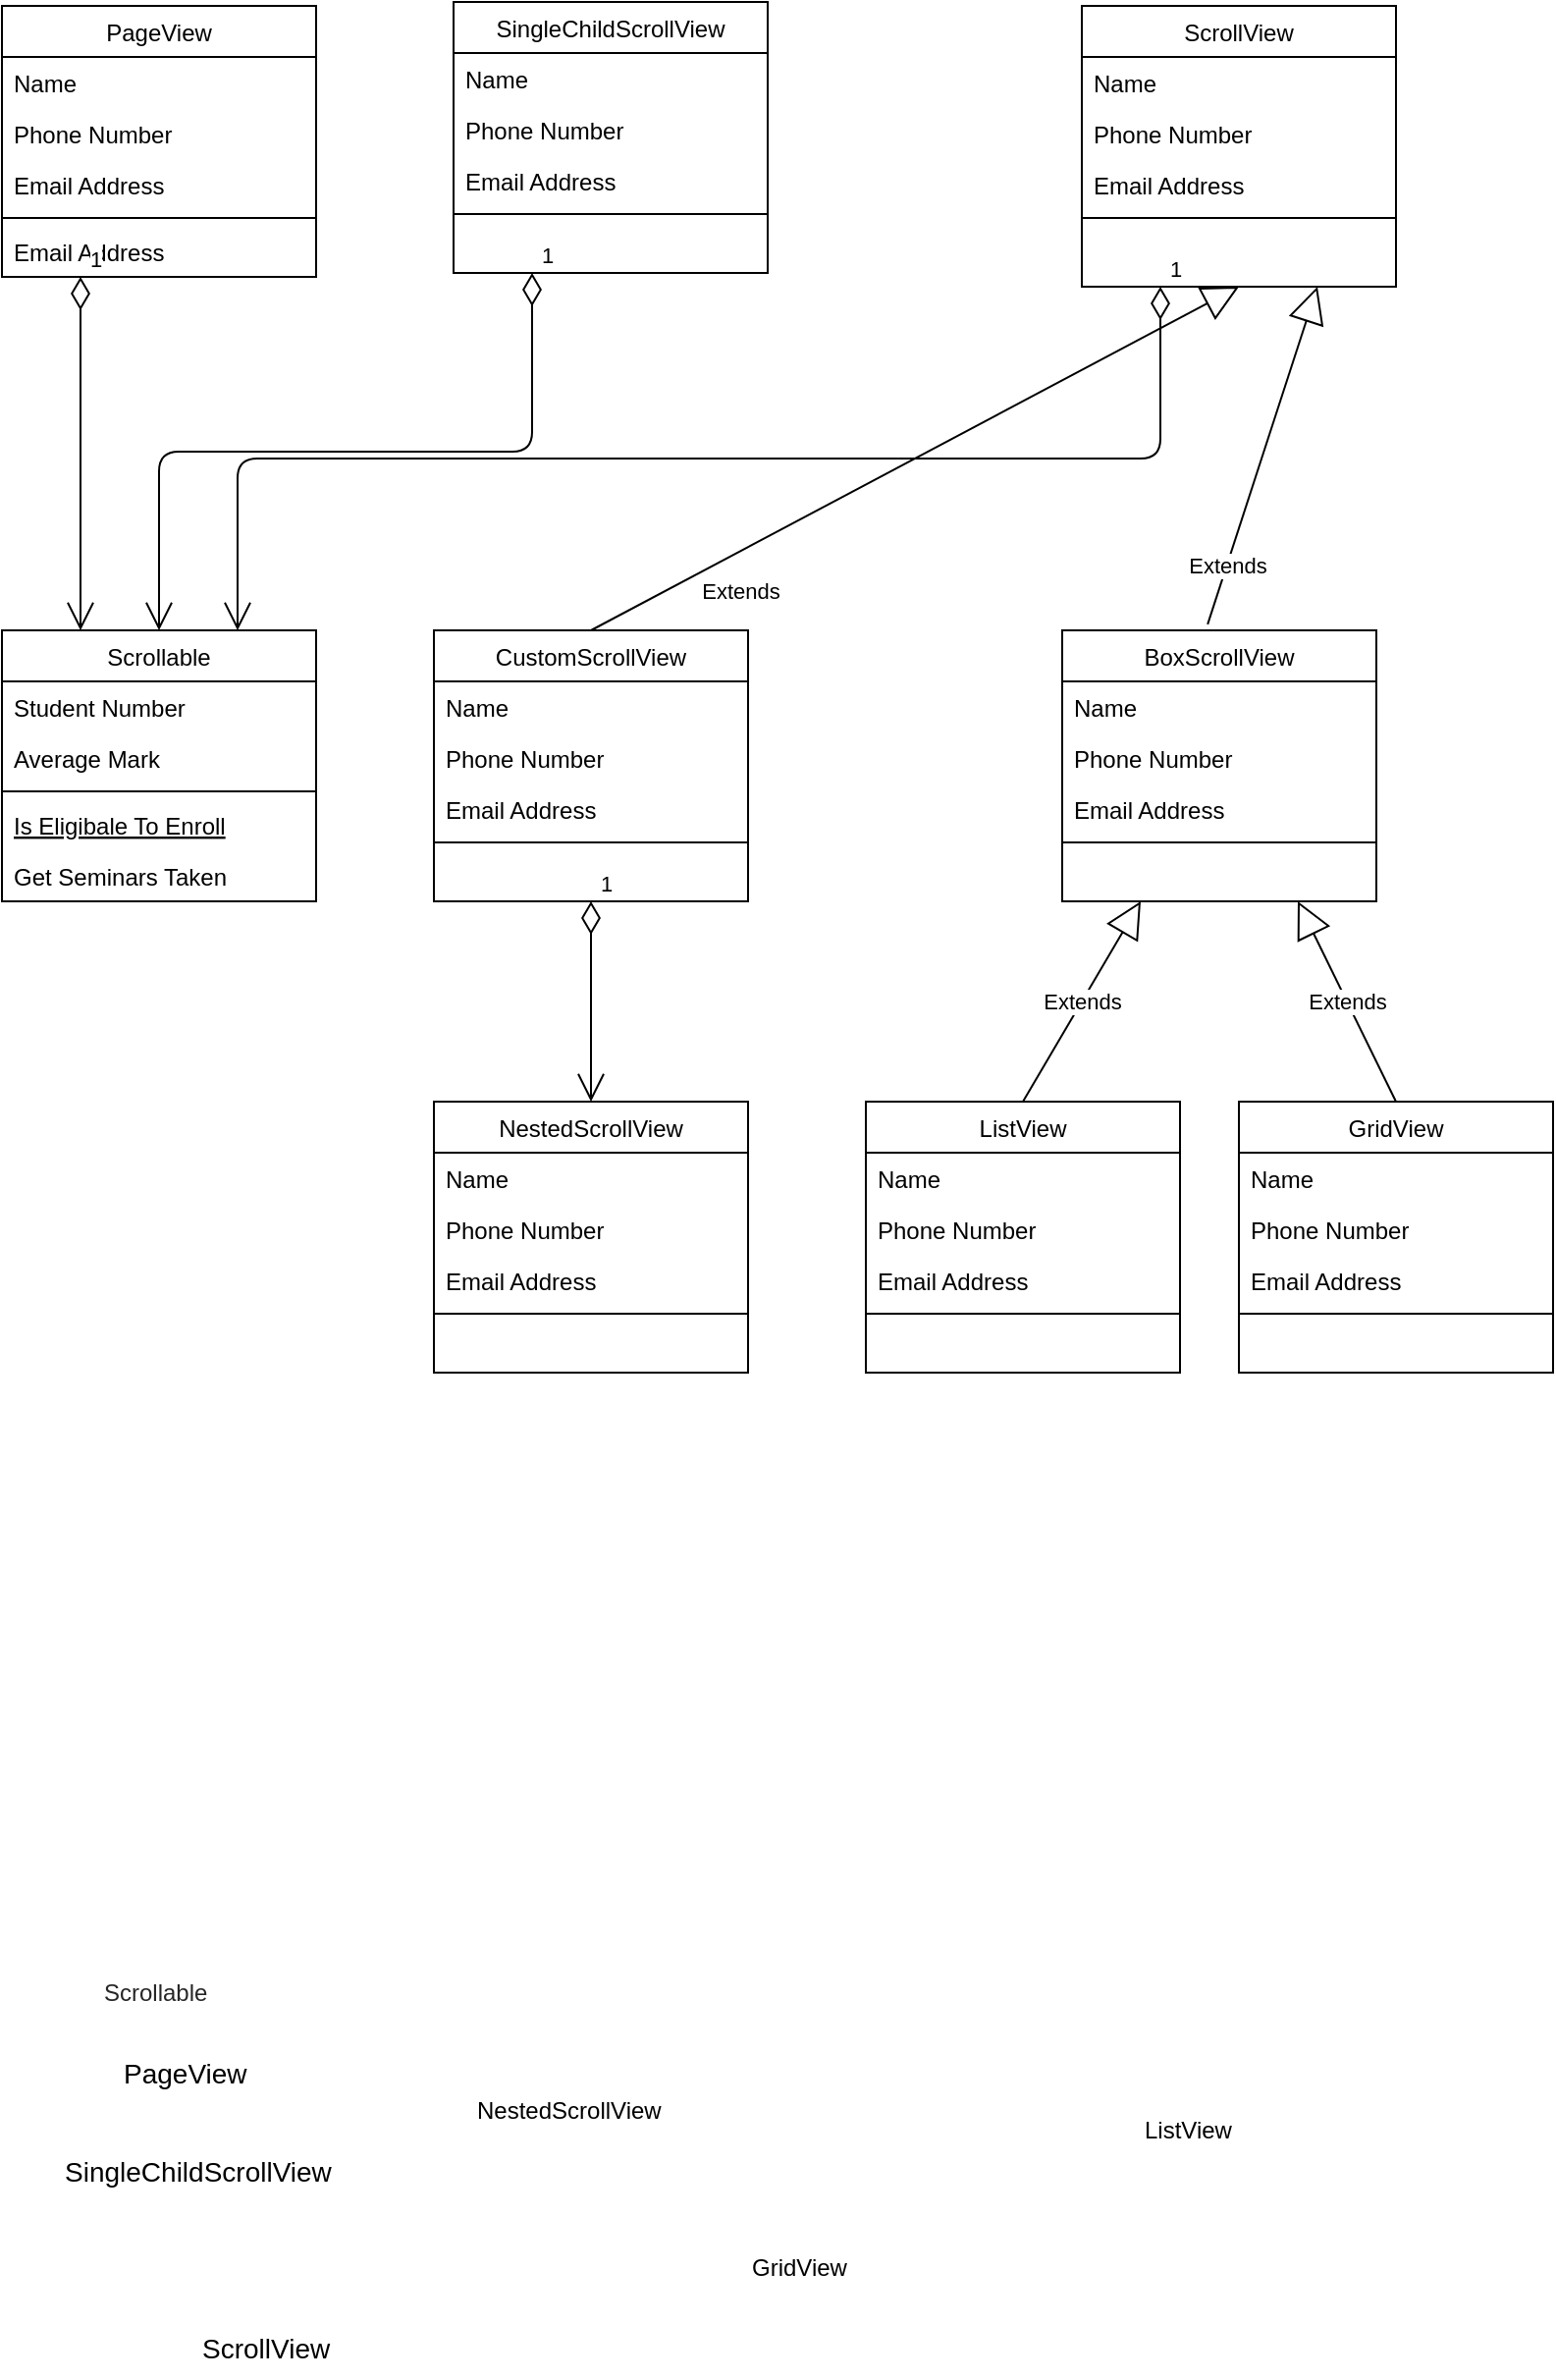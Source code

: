 <mxfile version="14.5.4" type="github">
  <diagram id="C5RBs43oDa-KdzZeNtuy" name="Page-1">
    <mxGraphModel dx="946" dy="552" grid="1" gridSize="10" guides="1" tooltips="1" connect="1" arrows="1" fold="1" page="1" pageScale="1" pageWidth="827" pageHeight="1169" math="0" shadow="0">
      <root>
        <mxCell id="WIyWlLk6GJQsqaUBKTNV-0" />
        <mxCell id="WIyWlLk6GJQsqaUBKTNV-1" parent="WIyWlLk6GJQsqaUBKTNV-0" />
        <mxCell id="zkfFHV4jXpPFQw0GAbJ--0" value="PageView" style="swimlane;fontStyle=0;align=center;verticalAlign=top;childLayout=stackLayout;horizontal=1;startSize=26;horizontalStack=0;resizeParent=1;resizeLast=0;collapsible=1;marginBottom=0;rounded=0;shadow=0;strokeWidth=1;" parent="WIyWlLk6GJQsqaUBKTNV-1" vertex="1">
          <mxGeometry x="20" y="442" width="160" height="138" as="geometry">
            <mxRectangle x="230" y="140" width="160" height="26" as="alternateBounds" />
          </mxGeometry>
        </mxCell>
        <mxCell id="zkfFHV4jXpPFQw0GAbJ--1" value="Name" style="text;align=left;verticalAlign=top;spacingLeft=4;spacingRight=4;overflow=hidden;rotatable=0;points=[[0,0.5],[1,0.5]];portConstraint=eastwest;" parent="zkfFHV4jXpPFQw0GAbJ--0" vertex="1">
          <mxGeometry y="26" width="160" height="26" as="geometry" />
        </mxCell>
        <mxCell id="zkfFHV4jXpPFQw0GAbJ--2" value="Phone Number" style="text;align=left;verticalAlign=top;spacingLeft=4;spacingRight=4;overflow=hidden;rotatable=0;points=[[0,0.5],[1,0.5]];portConstraint=eastwest;rounded=0;shadow=0;html=0;" parent="zkfFHV4jXpPFQw0GAbJ--0" vertex="1">
          <mxGeometry y="52" width="160" height="26" as="geometry" />
        </mxCell>
        <mxCell id="zkfFHV4jXpPFQw0GAbJ--3" value="Email Address" style="text;align=left;verticalAlign=top;spacingLeft=4;spacingRight=4;overflow=hidden;rotatable=0;points=[[0,0.5],[1,0.5]];portConstraint=eastwest;rounded=0;shadow=0;html=0;" parent="zkfFHV4jXpPFQw0GAbJ--0" vertex="1">
          <mxGeometry y="78" width="160" height="26" as="geometry" />
        </mxCell>
        <mxCell id="zkfFHV4jXpPFQw0GAbJ--4" value="" style="line;html=1;strokeWidth=1;align=left;verticalAlign=middle;spacingTop=-1;spacingLeft=3;spacingRight=3;rotatable=0;labelPosition=right;points=[];portConstraint=eastwest;" parent="zkfFHV4jXpPFQw0GAbJ--0" vertex="1">
          <mxGeometry y="104" width="160" height="8" as="geometry" />
        </mxCell>
        <mxCell id="mJJ1J6R5ydTCtduM4xo2-4" value="Email Address" style="text;align=left;verticalAlign=top;spacingLeft=4;spacingRight=4;overflow=hidden;rotatable=0;points=[[0,0.5],[1,0.5]];portConstraint=eastwest;rounded=0;shadow=0;html=0;" vertex="1" parent="zkfFHV4jXpPFQw0GAbJ--0">
          <mxGeometry y="112" width="160" height="18" as="geometry" />
        </mxCell>
        <mxCell id="zkfFHV4jXpPFQw0GAbJ--6" value="Scrollable" style="swimlane;fontStyle=0;align=center;verticalAlign=top;childLayout=stackLayout;horizontal=1;startSize=26;horizontalStack=0;resizeParent=1;resizeLast=0;collapsible=1;marginBottom=0;rounded=0;shadow=0;strokeWidth=1;" parent="WIyWlLk6GJQsqaUBKTNV-1" vertex="1">
          <mxGeometry x="20" y="760" width="160" height="138" as="geometry">
            <mxRectangle x="130" y="380" width="160" height="26" as="alternateBounds" />
          </mxGeometry>
        </mxCell>
        <mxCell id="zkfFHV4jXpPFQw0GAbJ--7" value="Student Number" style="text;align=left;verticalAlign=top;spacingLeft=4;spacingRight=4;overflow=hidden;rotatable=0;points=[[0,0.5],[1,0.5]];portConstraint=eastwest;" parent="zkfFHV4jXpPFQw0GAbJ--6" vertex="1">
          <mxGeometry y="26" width="160" height="26" as="geometry" />
        </mxCell>
        <mxCell id="zkfFHV4jXpPFQw0GAbJ--8" value="Average Mark" style="text;align=left;verticalAlign=top;spacingLeft=4;spacingRight=4;overflow=hidden;rotatable=0;points=[[0,0.5],[1,0.5]];portConstraint=eastwest;rounded=0;shadow=0;html=0;" parent="zkfFHV4jXpPFQw0GAbJ--6" vertex="1">
          <mxGeometry y="52" width="160" height="26" as="geometry" />
        </mxCell>
        <mxCell id="zkfFHV4jXpPFQw0GAbJ--9" value="" style="line;html=1;strokeWidth=1;align=left;verticalAlign=middle;spacingTop=-1;spacingLeft=3;spacingRight=3;rotatable=0;labelPosition=right;points=[];portConstraint=eastwest;" parent="zkfFHV4jXpPFQw0GAbJ--6" vertex="1">
          <mxGeometry y="78" width="160" height="8" as="geometry" />
        </mxCell>
        <mxCell id="zkfFHV4jXpPFQw0GAbJ--10" value="Is Eligibale To Enroll" style="text;align=left;verticalAlign=top;spacingLeft=4;spacingRight=4;overflow=hidden;rotatable=0;points=[[0,0.5],[1,0.5]];portConstraint=eastwest;fontStyle=4" parent="zkfFHV4jXpPFQw0GAbJ--6" vertex="1">
          <mxGeometry y="86" width="160" height="26" as="geometry" />
        </mxCell>
        <mxCell id="zkfFHV4jXpPFQw0GAbJ--11" value="Get Seminars Taken" style="text;align=left;verticalAlign=top;spacingLeft=4;spacingRight=4;overflow=hidden;rotatable=0;points=[[0,0.5],[1,0.5]];portConstraint=eastwest;" parent="zkfFHV4jXpPFQw0GAbJ--6" vertex="1">
          <mxGeometry y="112" width="160" height="26" as="geometry" />
        </mxCell>
        <mxCell id="72sYdW-NhgyQ4BgoNzsG-13" value="&lt;meta charset=&quot;utf-8&quot;&gt;&lt;div&gt;&lt;span style=&quot;color: rgb(38 , 38 , 38)&quot;&gt;Scrollable&lt;/span&gt;&lt;/div&gt;" style="text;whiteSpace=wrap;html=1;" parent="WIyWlLk6GJQsqaUBKTNV-1" vertex="1">
          <mxGeometry x="70" y="1440" width="80" height="30" as="geometry" />
        </mxCell>
        <mxCell id="72sYdW-NhgyQ4BgoNzsG-14" value="&lt;meta charset=&quot;utf-8&quot;&gt;&lt;div&gt;&lt;div style=&quot;text-align: center&quot;&gt;&lt;span style=&quot;font-size: 14px&quot;&gt;PageView&lt;/span&gt;&lt;/div&gt;&lt;/div&gt;" style="text;whiteSpace=wrap;html=1;" parent="WIyWlLk6GJQsqaUBKTNV-1" vertex="1">
          <mxGeometry x="80" y="1480" width="90" height="30" as="geometry" />
        </mxCell>
        <mxCell id="72sYdW-NhgyQ4BgoNzsG-15" value="&lt;meta charset=&quot;utf-8&quot;&gt;&lt;div&gt;&lt;div style=&quot;text-align: center&quot;&gt;&lt;span style=&quot;font-size: 14px&quot;&gt;SingleChildScrollView&lt;/span&gt;&lt;/div&gt;&lt;/div&gt;" style="text;whiteSpace=wrap;html=1;" parent="WIyWlLk6GJQsqaUBKTNV-1" vertex="1">
          <mxGeometry x="50" y="1530" width="160" height="30" as="geometry" />
        </mxCell>
        <mxCell id="72sYdW-NhgyQ4BgoNzsG-16" value="&lt;meta charset=&quot;utf-8&quot;&gt;&lt;div&gt;&lt;div style=&quot;text-align: center&quot;&gt;&lt;span style=&quot;font-size: 14px&quot;&gt;ScrollView&lt;/span&gt;&lt;/div&gt;&lt;/div&gt;" style="text;whiteSpace=wrap;html=1;" parent="WIyWlLk6GJQsqaUBKTNV-1" vertex="1">
          <mxGeometry x="120" y="1620" width="90" height="30" as="geometry" />
        </mxCell>
        <mxCell id="72sYdW-NhgyQ4BgoNzsG-18" value="SingleChildScrollView" style="swimlane;fontStyle=0;align=center;verticalAlign=top;childLayout=stackLayout;horizontal=1;startSize=26;horizontalStack=0;resizeParent=1;resizeLast=0;collapsible=1;marginBottom=0;rounded=0;shadow=0;strokeWidth=1;" parent="WIyWlLk6GJQsqaUBKTNV-1" vertex="1">
          <mxGeometry x="250" y="440" width="160" height="138" as="geometry">
            <mxRectangle x="230" y="140" width="160" height="26" as="alternateBounds" />
          </mxGeometry>
        </mxCell>
        <mxCell id="72sYdW-NhgyQ4BgoNzsG-19" value="Name" style="text;align=left;verticalAlign=top;spacingLeft=4;spacingRight=4;overflow=hidden;rotatable=0;points=[[0,0.5],[1,0.5]];portConstraint=eastwest;" parent="72sYdW-NhgyQ4BgoNzsG-18" vertex="1">
          <mxGeometry y="26" width="160" height="26" as="geometry" />
        </mxCell>
        <mxCell id="72sYdW-NhgyQ4BgoNzsG-20" value="Phone Number" style="text;align=left;verticalAlign=top;spacingLeft=4;spacingRight=4;overflow=hidden;rotatable=0;points=[[0,0.5],[1,0.5]];portConstraint=eastwest;rounded=0;shadow=0;html=0;" parent="72sYdW-NhgyQ4BgoNzsG-18" vertex="1">
          <mxGeometry y="52" width="160" height="26" as="geometry" />
        </mxCell>
        <mxCell id="72sYdW-NhgyQ4BgoNzsG-21" value="Email Address" style="text;align=left;verticalAlign=top;spacingLeft=4;spacingRight=4;overflow=hidden;rotatable=0;points=[[0,0.5],[1,0.5]];portConstraint=eastwest;rounded=0;shadow=0;html=0;" parent="72sYdW-NhgyQ4BgoNzsG-18" vertex="1">
          <mxGeometry y="78" width="160" height="26" as="geometry" />
        </mxCell>
        <mxCell id="72sYdW-NhgyQ4BgoNzsG-22" value="" style="line;html=1;strokeWidth=1;align=left;verticalAlign=middle;spacingTop=-1;spacingLeft=3;spacingRight=3;rotatable=0;labelPosition=right;points=[];portConstraint=eastwest;" parent="72sYdW-NhgyQ4BgoNzsG-18" vertex="1">
          <mxGeometry y="104" width="160" height="8" as="geometry" />
        </mxCell>
        <mxCell id="72sYdW-NhgyQ4BgoNzsG-24" value="ScrollView" style="swimlane;fontStyle=0;align=center;verticalAlign=top;childLayout=stackLayout;horizontal=1;startSize=26;horizontalStack=0;resizeParent=1;resizeLast=0;collapsible=1;marginBottom=0;rounded=0;shadow=0;strokeWidth=1;" parent="WIyWlLk6GJQsqaUBKTNV-1" vertex="1">
          <mxGeometry x="570" y="442" width="160" height="143" as="geometry">
            <mxRectangle x="230" y="140" width="160" height="26" as="alternateBounds" />
          </mxGeometry>
        </mxCell>
        <mxCell id="72sYdW-NhgyQ4BgoNzsG-25" value="Name" style="text;align=left;verticalAlign=top;spacingLeft=4;spacingRight=4;overflow=hidden;rotatable=0;points=[[0,0.5],[1,0.5]];portConstraint=eastwest;" parent="72sYdW-NhgyQ4BgoNzsG-24" vertex="1">
          <mxGeometry y="26" width="160" height="26" as="geometry" />
        </mxCell>
        <mxCell id="72sYdW-NhgyQ4BgoNzsG-26" value="Phone Number" style="text;align=left;verticalAlign=top;spacingLeft=4;spacingRight=4;overflow=hidden;rotatable=0;points=[[0,0.5],[1,0.5]];portConstraint=eastwest;rounded=0;shadow=0;html=0;" parent="72sYdW-NhgyQ4BgoNzsG-24" vertex="1">
          <mxGeometry y="52" width="160" height="26" as="geometry" />
        </mxCell>
        <mxCell id="72sYdW-NhgyQ4BgoNzsG-27" value="Email Address" style="text;align=left;verticalAlign=top;spacingLeft=4;spacingRight=4;overflow=hidden;rotatable=0;points=[[0,0.5],[1,0.5]];portConstraint=eastwest;rounded=0;shadow=0;html=0;" parent="72sYdW-NhgyQ4BgoNzsG-24" vertex="1">
          <mxGeometry y="78" width="160" height="26" as="geometry" />
        </mxCell>
        <mxCell id="72sYdW-NhgyQ4BgoNzsG-28" value="" style="line;html=1;strokeWidth=1;align=left;verticalAlign=middle;spacingTop=-1;spacingLeft=3;spacingRight=3;rotatable=0;labelPosition=right;points=[];portConstraint=eastwest;" parent="72sYdW-NhgyQ4BgoNzsG-24" vertex="1">
          <mxGeometry y="104" width="160" height="8" as="geometry" />
        </mxCell>
        <mxCell id="72sYdW-NhgyQ4BgoNzsG-36" value="CustomScrollView" style="swimlane;fontStyle=0;align=center;verticalAlign=top;childLayout=stackLayout;horizontal=1;startSize=26;horizontalStack=0;resizeParent=1;resizeLast=0;collapsible=1;marginBottom=0;rounded=0;shadow=0;strokeWidth=1;" parent="WIyWlLk6GJQsqaUBKTNV-1" vertex="1">
          <mxGeometry x="240" y="760" width="160" height="138" as="geometry">
            <mxRectangle x="230" y="140" width="160" height="26" as="alternateBounds" />
          </mxGeometry>
        </mxCell>
        <mxCell id="72sYdW-NhgyQ4BgoNzsG-37" value="Name" style="text;align=left;verticalAlign=top;spacingLeft=4;spacingRight=4;overflow=hidden;rotatable=0;points=[[0,0.5],[1,0.5]];portConstraint=eastwest;" parent="72sYdW-NhgyQ4BgoNzsG-36" vertex="1">
          <mxGeometry y="26" width="160" height="26" as="geometry" />
        </mxCell>
        <mxCell id="72sYdW-NhgyQ4BgoNzsG-38" value="Phone Number" style="text;align=left;verticalAlign=top;spacingLeft=4;spacingRight=4;overflow=hidden;rotatable=0;points=[[0,0.5],[1,0.5]];portConstraint=eastwest;rounded=0;shadow=0;html=0;" parent="72sYdW-NhgyQ4BgoNzsG-36" vertex="1">
          <mxGeometry y="52" width="160" height="26" as="geometry" />
        </mxCell>
        <mxCell id="72sYdW-NhgyQ4BgoNzsG-39" value="Email Address" style="text;align=left;verticalAlign=top;spacingLeft=4;spacingRight=4;overflow=hidden;rotatable=0;points=[[0,0.5],[1,0.5]];portConstraint=eastwest;rounded=0;shadow=0;html=0;" parent="72sYdW-NhgyQ4BgoNzsG-36" vertex="1">
          <mxGeometry y="78" width="160" height="26" as="geometry" />
        </mxCell>
        <mxCell id="72sYdW-NhgyQ4BgoNzsG-40" value="" style="line;html=1;strokeWidth=1;align=left;verticalAlign=middle;spacingTop=-1;spacingLeft=3;spacingRight=3;rotatable=0;labelPosition=right;points=[];portConstraint=eastwest;" parent="72sYdW-NhgyQ4BgoNzsG-36" vertex="1">
          <mxGeometry y="104" width="160" height="8" as="geometry" />
        </mxCell>
        <mxCell id="72sYdW-NhgyQ4BgoNzsG-41" value="BoxScrollView" style="swimlane;fontStyle=0;align=center;verticalAlign=top;childLayout=stackLayout;horizontal=1;startSize=26;horizontalStack=0;resizeParent=1;resizeLast=0;collapsible=1;marginBottom=0;rounded=0;shadow=0;strokeWidth=1;" parent="WIyWlLk6GJQsqaUBKTNV-1" vertex="1">
          <mxGeometry x="560" y="760" width="160" height="138" as="geometry">
            <mxRectangle x="230" y="140" width="160" height="26" as="alternateBounds" />
          </mxGeometry>
        </mxCell>
        <mxCell id="72sYdW-NhgyQ4BgoNzsG-42" value="Name" style="text;align=left;verticalAlign=top;spacingLeft=4;spacingRight=4;overflow=hidden;rotatable=0;points=[[0,0.5],[1,0.5]];portConstraint=eastwest;" parent="72sYdW-NhgyQ4BgoNzsG-41" vertex="1">
          <mxGeometry y="26" width="160" height="26" as="geometry" />
        </mxCell>
        <mxCell id="72sYdW-NhgyQ4BgoNzsG-43" value="Phone Number" style="text;align=left;verticalAlign=top;spacingLeft=4;spacingRight=4;overflow=hidden;rotatable=0;points=[[0,0.5],[1,0.5]];portConstraint=eastwest;rounded=0;shadow=0;html=0;" parent="72sYdW-NhgyQ4BgoNzsG-41" vertex="1">
          <mxGeometry y="52" width="160" height="26" as="geometry" />
        </mxCell>
        <mxCell id="72sYdW-NhgyQ4BgoNzsG-44" value="Email Address" style="text;align=left;verticalAlign=top;spacingLeft=4;spacingRight=4;overflow=hidden;rotatable=0;points=[[0,0.5],[1,0.5]];portConstraint=eastwest;rounded=0;shadow=0;html=0;" parent="72sYdW-NhgyQ4BgoNzsG-41" vertex="1">
          <mxGeometry y="78" width="160" height="26" as="geometry" />
        </mxCell>
        <mxCell id="72sYdW-NhgyQ4BgoNzsG-45" value="" style="line;html=1;strokeWidth=1;align=left;verticalAlign=middle;spacingTop=-1;spacingLeft=3;spacingRight=3;rotatable=0;labelPosition=right;points=[];portConstraint=eastwest;" parent="72sYdW-NhgyQ4BgoNzsG-41" vertex="1">
          <mxGeometry y="104" width="160" height="8" as="geometry" />
        </mxCell>
        <mxCell id="72sYdW-NhgyQ4BgoNzsG-46" value="Extends" style="endArrow=block;endSize=16;endFill=0;html=1;entryX=0.5;entryY=1;entryDx=0;entryDy=0;exitX=0.5;exitY=0;exitDx=0;exitDy=0;" parent="WIyWlLk6GJQsqaUBKTNV-1" source="72sYdW-NhgyQ4BgoNzsG-36" target="72sYdW-NhgyQ4BgoNzsG-24" edge="1">
          <mxGeometry x="-0.594" y="-18" width="160" relative="1" as="geometry">
            <mxPoint x="430" y="760" as="sourcePoint" />
            <mxPoint x="590" y="760" as="targetPoint" />
            <mxPoint as="offset" />
          </mxGeometry>
        </mxCell>
        <mxCell id="72sYdW-NhgyQ4BgoNzsG-47" value="Extends" style="endArrow=block;endSize=16;endFill=0;html=1;exitX=0.463;exitY=-0.022;exitDx=0;exitDy=0;exitPerimeter=0;entryX=0.75;entryY=1;entryDx=0;entryDy=0;" parent="WIyWlLk6GJQsqaUBKTNV-1" source="72sYdW-NhgyQ4BgoNzsG-41" target="72sYdW-NhgyQ4BgoNzsG-24" edge="1">
          <mxGeometry x="-0.645" width="160" relative="1" as="geometry">
            <mxPoint x="530" y="750" as="sourcePoint" />
            <mxPoint x="680" y="570" as="targetPoint" />
            <mxPoint as="offset" />
          </mxGeometry>
        </mxCell>
        <mxCell id="72sYdW-NhgyQ4BgoNzsG-51" value="1" style="endArrow=open;html=1;endSize=12;startArrow=diamondThin;startSize=14;startFill=0;edgeStyle=orthogonalEdgeStyle;align=left;verticalAlign=bottom;entryX=0.75;entryY=0;entryDx=0;entryDy=0;exitX=0.25;exitY=1;exitDx=0;exitDy=0;" parent="WIyWlLk6GJQsqaUBKTNV-1" source="72sYdW-NhgyQ4BgoNzsG-24" target="zkfFHV4jXpPFQw0GAbJ--6" edge="1">
          <mxGeometry x="-1" y="3" relative="1" as="geometry">
            <mxPoint x="430" y="620" as="sourcePoint" />
            <mxPoint x="590" y="620" as="targetPoint" />
          </mxGeometry>
        </mxCell>
        <mxCell id="mJJ1J6R5ydTCtduM4xo2-2" value="1" style="endArrow=open;html=1;endSize=12;startArrow=diamondThin;startSize=14;startFill=0;edgeStyle=orthogonalEdgeStyle;align=left;verticalAlign=bottom;exitX=0.25;exitY=1;exitDx=0;exitDy=0;entryX=0.25;entryY=0;entryDx=0;entryDy=0;" edge="1" parent="WIyWlLk6GJQsqaUBKTNV-1" source="zkfFHV4jXpPFQw0GAbJ--0" target="zkfFHV4jXpPFQw0GAbJ--6">
          <mxGeometry x="-1" y="3" relative="1" as="geometry">
            <mxPoint x="330" y="710" as="sourcePoint" />
            <mxPoint x="490" y="710" as="targetPoint" />
          </mxGeometry>
        </mxCell>
        <mxCell id="mJJ1J6R5ydTCtduM4xo2-3" value="1" style="endArrow=open;html=1;endSize=12;startArrow=diamondThin;startSize=14;startFill=0;edgeStyle=orthogonalEdgeStyle;align=left;verticalAlign=bottom;entryX=0.5;entryY=0;entryDx=0;entryDy=0;exitX=0.25;exitY=1;exitDx=0;exitDy=0;" edge="1" parent="WIyWlLk6GJQsqaUBKTNV-1" source="72sYdW-NhgyQ4BgoNzsG-18" target="zkfFHV4jXpPFQw0GAbJ--6">
          <mxGeometry x="-1" y="3" relative="1" as="geometry">
            <mxPoint x="330" y="660" as="sourcePoint" />
            <mxPoint x="490" y="660" as="targetPoint" />
          </mxGeometry>
        </mxCell>
        <mxCell id="mJJ1J6R5ydTCtduM4xo2-5" value="&lt;meta charset=&quot;utf-8&quot;&gt;&lt;div&gt;NestedScrollView&lt;/div&gt;" style="text;whiteSpace=wrap;html=1;" vertex="1" parent="WIyWlLk6GJQsqaUBKTNV-1">
          <mxGeometry x="260" y="1500" width="120" height="30" as="geometry" />
        </mxCell>
        <mxCell id="mJJ1J6R5ydTCtduM4xo2-6" value="&lt;meta charset=&quot;utf-8&quot;&gt;&lt;div&gt;ListView&lt;/div&gt;" style="text;whiteSpace=wrap;html=1;" vertex="1" parent="WIyWlLk6GJQsqaUBKTNV-1">
          <mxGeometry x="600" y="1510" width="70" height="30" as="geometry" />
        </mxCell>
        <mxCell id="mJJ1J6R5ydTCtduM4xo2-7" value="&lt;meta charset=&quot;utf-8&quot;&gt;&lt;div&gt;GridView&lt;/div&gt;" style="text;whiteSpace=wrap;html=1;" vertex="1" parent="WIyWlLk6GJQsqaUBKTNV-1">
          <mxGeometry x="400" y="1580" width="70" height="30" as="geometry" />
        </mxCell>
        <mxCell id="mJJ1J6R5ydTCtduM4xo2-8" value="ListView" style="swimlane;fontStyle=0;align=center;verticalAlign=top;childLayout=stackLayout;horizontal=1;startSize=26;horizontalStack=0;resizeParent=1;resizeLast=0;collapsible=1;marginBottom=0;rounded=0;shadow=0;strokeWidth=1;" vertex="1" parent="WIyWlLk6GJQsqaUBKTNV-1">
          <mxGeometry x="460" y="1000" width="160" height="138" as="geometry">
            <mxRectangle x="230" y="140" width="160" height="26" as="alternateBounds" />
          </mxGeometry>
        </mxCell>
        <mxCell id="mJJ1J6R5ydTCtduM4xo2-9" value="Name" style="text;align=left;verticalAlign=top;spacingLeft=4;spacingRight=4;overflow=hidden;rotatable=0;points=[[0,0.5],[1,0.5]];portConstraint=eastwest;" vertex="1" parent="mJJ1J6R5ydTCtduM4xo2-8">
          <mxGeometry y="26" width="160" height="26" as="geometry" />
        </mxCell>
        <mxCell id="mJJ1J6R5ydTCtduM4xo2-10" value="Phone Number" style="text;align=left;verticalAlign=top;spacingLeft=4;spacingRight=4;overflow=hidden;rotatable=0;points=[[0,0.5],[1,0.5]];portConstraint=eastwest;rounded=0;shadow=0;html=0;" vertex="1" parent="mJJ1J6R5ydTCtduM4xo2-8">
          <mxGeometry y="52" width="160" height="26" as="geometry" />
        </mxCell>
        <mxCell id="mJJ1J6R5ydTCtduM4xo2-11" value="Email Address" style="text;align=left;verticalAlign=top;spacingLeft=4;spacingRight=4;overflow=hidden;rotatable=0;points=[[0,0.5],[1,0.5]];portConstraint=eastwest;rounded=0;shadow=0;html=0;" vertex="1" parent="mJJ1J6R5ydTCtduM4xo2-8">
          <mxGeometry y="78" width="160" height="26" as="geometry" />
        </mxCell>
        <mxCell id="mJJ1J6R5ydTCtduM4xo2-12" value="" style="line;html=1;strokeWidth=1;align=left;verticalAlign=middle;spacingTop=-1;spacingLeft=3;spacingRight=3;rotatable=0;labelPosition=right;points=[];portConstraint=eastwest;" vertex="1" parent="mJJ1J6R5ydTCtduM4xo2-8">
          <mxGeometry y="104" width="160" height="8" as="geometry" />
        </mxCell>
        <mxCell id="mJJ1J6R5ydTCtduM4xo2-13" value="GridView" style="swimlane;fontStyle=0;align=center;verticalAlign=top;childLayout=stackLayout;horizontal=1;startSize=26;horizontalStack=0;resizeParent=1;resizeLast=0;collapsible=1;marginBottom=0;rounded=0;shadow=0;strokeWidth=1;" vertex="1" parent="WIyWlLk6GJQsqaUBKTNV-1">
          <mxGeometry x="650" y="1000" width="160" height="138" as="geometry">
            <mxRectangle x="230" y="140" width="160" height="26" as="alternateBounds" />
          </mxGeometry>
        </mxCell>
        <mxCell id="mJJ1J6R5ydTCtduM4xo2-14" value="Name" style="text;align=left;verticalAlign=top;spacingLeft=4;spacingRight=4;overflow=hidden;rotatable=0;points=[[0,0.5],[1,0.5]];portConstraint=eastwest;" vertex="1" parent="mJJ1J6R5ydTCtduM4xo2-13">
          <mxGeometry y="26" width="160" height="26" as="geometry" />
        </mxCell>
        <mxCell id="mJJ1J6R5ydTCtduM4xo2-15" value="Phone Number" style="text;align=left;verticalAlign=top;spacingLeft=4;spacingRight=4;overflow=hidden;rotatable=0;points=[[0,0.5],[1,0.5]];portConstraint=eastwest;rounded=0;shadow=0;html=0;" vertex="1" parent="mJJ1J6R5ydTCtduM4xo2-13">
          <mxGeometry y="52" width="160" height="26" as="geometry" />
        </mxCell>
        <mxCell id="mJJ1J6R5ydTCtduM4xo2-16" value="Email Address" style="text;align=left;verticalAlign=top;spacingLeft=4;spacingRight=4;overflow=hidden;rotatable=0;points=[[0,0.5],[1,0.5]];portConstraint=eastwest;rounded=0;shadow=0;html=0;" vertex="1" parent="mJJ1J6R5ydTCtduM4xo2-13">
          <mxGeometry y="78" width="160" height="26" as="geometry" />
        </mxCell>
        <mxCell id="mJJ1J6R5ydTCtduM4xo2-17" value="" style="line;html=1;strokeWidth=1;align=left;verticalAlign=middle;spacingTop=-1;spacingLeft=3;spacingRight=3;rotatable=0;labelPosition=right;points=[];portConstraint=eastwest;" vertex="1" parent="mJJ1J6R5ydTCtduM4xo2-13">
          <mxGeometry y="104" width="160" height="8" as="geometry" />
        </mxCell>
        <mxCell id="mJJ1J6R5ydTCtduM4xo2-19" value="Extends" style="endArrow=block;endSize=16;endFill=0;html=1;entryX=0.25;entryY=1;entryDx=0;entryDy=0;exitX=0.5;exitY=0;exitDx=0;exitDy=0;" edge="1" parent="WIyWlLk6GJQsqaUBKTNV-1" source="mJJ1J6R5ydTCtduM4xo2-8" target="72sYdW-NhgyQ4BgoNzsG-41">
          <mxGeometry width="160" relative="1" as="geometry">
            <mxPoint x="370" y="900" as="sourcePoint" />
            <mxPoint x="530" y="900" as="targetPoint" />
          </mxGeometry>
        </mxCell>
        <mxCell id="mJJ1J6R5ydTCtduM4xo2-20" value="Extends" style="endArrow=block;endSize=16;endFill=0;html=1;entryX=0.75;entryY=1;entryDx=0;entryDy=0;exitX=0.5;exitY=0;exitDx=0;exitDy=0;" edge="1" parent="WIyWlLk6GJQsqaUBKTNV-1" source="mJJ1J6R5ydTCtduM4xo2-13" target="72sYdW-NhgyQ4BgoNzsG-41">
          <mxGeometry width="160" relative="1" as="geometry">
            <mxPoint x="370" y="900" as="sourcePoint" />
            <mxPoint x="530" y="900" as="targetPoint" />
          </mxGeometry>
        </mxCell>
        <mxCell id="mJJ1J6R5ydTCtduM4xo2-25" value="NestedScrollView" style="swimlane;fontStyle=0;align=center;verticalAlign=top;childLayout=stackLayout;horizontal=1;startSize=26;horizontalStack=0;resizeParent=1;resizeLast=0;collapsible=1;marginBottom=0;rounded=0;shadow=0;strokeWidth=1;" vertex="1" parent="WIyWlLk6GJQsqaUBKTNV-1">
          <mxGeometry x="240" y="1000" width="160" height="138" as="geometry">
            <mxRectangle x="230" y="140" width="160" height="26" as="alternateBounds" />
          </mxGeometry>
        </mxCell>
        <mxCell id="mJJ1J6R5ydTCtduM4xo2-26" value="Name" style="text;align=left;verticalAlign=top;spacingLeft=4;spacingRight=4;overflow=hidden;rotatable=0;points=[[0,0.5],[1,0.5]];portConstraint=eastwest;" vertex="1" parent="mJJ1J6R5ydTCtduM4xo2-25">
          <mxGeometry y="26" width="160" height="26" as="geometry" />
        </mxCell>
        <mxCell id="mJJ1J6R5ydTCtduM4xo2-27" value="Phone Number" style="text;align=left;verticalAlign=top;spacingLeft=4;spacingRight=4;overflow=hidden;rotatable=0;points=[[0,0.5],[1,0.5]];portConstraint=eastwest;rounded=0;shadow=0;html=0;" vertex="1" parent="mJJ1J6R5ydTCtduM4xo2-25">
          <mxGeometry y="52" width="160" height="26" as="geometry" />
        </mxCell>
        <mxCell id="mJJ1J6R5ydTCtduM4xo2-28" value="Email Address" style="text;align=left;verticalAlign=top;spacingLeft=4;spacingRight=4;overflow=hidden;rotatable=0;points=[[0,0.5],[1,0.5]];portConstraint=eastwest;rounded=0;shadow=0;html=0;" vertex="1" parent="mJJ1J6R5ydTCtduM4xo2-25">
          <mxGeometry y="78" width="160" height="26" as="geometry" />
        </mxCell>
        <mxCell id="mJJ1J6R5ydTCtduM4xo2-29" value="" style="line;html=1;strokeWidth=1;align=left;verticalAlign=middle;spacingTop=-1;spacingLeft=3;spacingRight=3;rotatable=0;labelPosition=right;points=[];portConstraint=eastwest;" vertex="1" parent="mJJ1J6R5ydTCtduM4xo2-25">
          <mxGeometry y="104" width="160" height="8" as="geometry" />
        </mxCell>
        <mxCell id="mJJ1J6R5ydTCtduM4xo2-30" value="1" style="endArrow=open;html=1;endSize=12;startArrow=diamondThin;startSize=14;startFill=0;edgeStyle=orthogonalEdgeStyle;align=left;verticalAlign=bottom;exitX=0.5;exitY=1;exitDx=0;exitDy=0;entryX=0.5;entryY=0;entryDx=0;entryDy=0;" edge="1" parent="WIyWlLk6GJQsqaUBKTNV-1" source="72sYdW-NhgyQ4BgoNzsG-36" target="mJJ1J6R5ydTCtduM4xo2-25">
          <mxGeometry x="-1" y="3" relative="1" as="geometry">
            <mxPoint x="330" y="900" as="sourcePoint" />
            <mxPoint x="490" y="900" as="targetPoint" />
          </mxGeometry>
        </mxCell>
      </root>
    </mxGraphModel>
  </diagram>
</mxfile>
